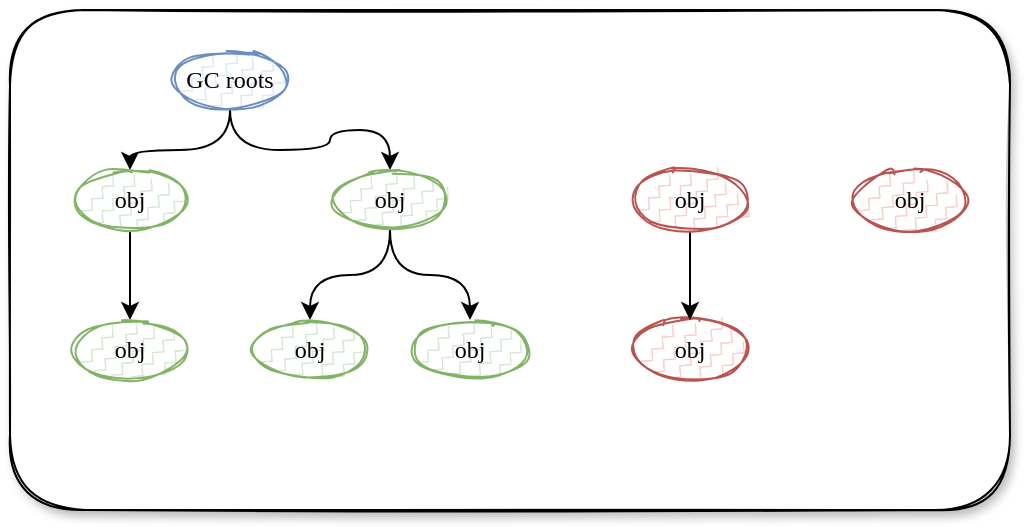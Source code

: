<mxfile version="15.9.6" type="github">
  <diagram id="prgCiOPhusB6oiSLuEne" name="Page-1">
    <mxGraphModel dx="813" dy="435" grid="1" gridSize="10" guides="1" tooltips="1" connect="1" arrows="1" fold="1" page="1" pageScale="1" pageWidth="827" pageHeight="1169" math="0" shadow="0">
      <root>
        <mxCell id="0" />
        <mxCell id="1" parent="0" />
        <mxCell id="7_yogvfVb-Aqf2SDiVIj-9" value="" style="rounded=1;whiteSpace=wrap;html=1;shadow=1;sketch=1;strokeWidth=1;" vertex="1" parent="1">
          <mxGeometry x="140" y="40" width="500" height="250" as="geometry" />
        </mxCell>
        <mxCell id="7_yogvfVb-Aqf2SDiVIj-22" style="edgeStyle=orthogonalEdgeStyle;orthogonalLoop=1;jettySize=auto;html=1;exitX=0.5;exitY=1;exitDx=0;exitDy=0;entryX=0.5;entryY=0;entryDx=0;entryDy=0;fontFamily=Comic Sans MS;curved=1;" edge="1" parent="1" source="7_yogvfVb-Aqf2SDiVIj-10" target="7_yogvfVb-Aqf2SDiVIj-11">
          <mxGeometry relative="1" as="geometry" />
        </mxCell>
        <mxCell id="7_yogvfVb-Aqf2SDiVIj-24" style="edgeStyle=orthogonalEdgeStyle;curved=1;orthogonalLoop=1;jettySize=auto;html=1;exitX=0.5;exitY=1;exitDx=0;exitDy=0;entryX=0.5;entryY=0;entryDx=0;entryDy=0;fontFamily=Comic Sans MS;" edge="1" parent="1" source="7_yogvfVb-Aqf2SDiVIj-10" target="7_yogvfVb-Aqf2SDiVIj-19">
          <mxGeometry relative="1" as="geometry" />
        </mxCell>
        <mxCell id="7_yogvfVb-Aqf2SDiVIj-10" value="GC roots" style="ellipse;whiteSpace=wrap;html=1;rounded=1;shadow=0;sketch=1;strokeWidth=1;fillColor=#dae8fc;strokeColor=#6c8ebf;fillStyle=zigzag-line;fontFamily=Comic Sans MS;" vertex="1" parent="1">
          <mxGeometry x="220" y="60" width="60" height="30" as="geometry" />
        </mxCell>
        <mxCell id="7_yogvfVb-Aqf2SDiVIj-23" style="edgeStyle=orthogonalEdgeStyle;curved=1;orthogonalLoop=1;jettySize=auto;html=1;exitX=0.5;exitY=1;exitDx=0;exitDy=0;entryX=0.5;entryY=0;entryDx=0;entryDy=0;fontFamily=Comic Sans MS;" edge="1" parent="1" source="7_yogvfVb-Aqf2SDiVIj-11" target="7_yogvfVb-Aqf2SDiVIj-18">
          <mxGeometry relative="1" as="geometry" />
        </mxCell>
        <mxCell id="7_yogvfVb-Aqf2SDiVIj-11" value="obj" style="ellipse;whiteSpace=wrap;html=1;rounded=1;shadow=0;sketch=1;strokeWidth=1;fillColor=#d5e8d4;strokeColor=#82b366;fillStyle=zigzag-line;fontFamily=Comic Sans MS;" vertex="1" parent="1">
          <mxGeometry x="170" y="120" width="60" height="30" as="geometry" />
        </mxCell>
        <mxCell id="7_yogvfVb-Aqf2SDiVIj-17" value="obj" style="ellipse;whiteSpace=wrap;html=1;rounded=1;shadow=0;sketch=1;strokeWidth=1;fillColor=#d5e8d4;strokeColor=#82b366;fillStyle=zigzag-line;fontFamily=Comic Sans MS;" vertex="1" parent="1">
          <mxGeometry x="340" y="195" width="60" height="30" as="geometry" />
        </mxCell>
        <mxCell id="7_yogvfVb-Aqf2SDiVIj-18" value="obj" style="ellipse;whiteSpace=wrap;html=1;rounded=1;shadow=0;sketch=1;strokeWidth=1;fillColor=#d5e8d4;strokeColor=#82b366;fillStyle=zigzag-line;fontFamily=Comic Sans MS;" vertex="1" parent="1">
          <mxGeometry x="170" y="195" width="60" height="30" as="geometry" />
        </mxCell>
        <mxCell id="7_yogvfVb-Aqf2SDiVIj-25" style="edgeStyle=orthogonalEdgeStyle;curved=1;orthogonalLoop=1;jettySize=auto;html=1;exitX=0.5;exitY=1;exitDx=0;exitDy=0;entryX=0.5;entryY=0;entryDx=0;entryDy=0;fontFamily=Comic Sans MS;" edge="1" parent="1" source="7_yogvfVb-Aqf2SDiVIj-19" target="7_yogvfVb-Aqf2SDiVIj-20">
          <mxGeometry relative="1" as="geometry" />
        </mxCell>
        <mxCell id="7_yogvfVb-Aqf2SDiVIj-26" style="edgeStyle=orthogonalEdgeStyle;curved=1;orthogonalLoop=1;jettySize=auto;html=1;entryX=0.5;entryY=0;entryDx=0;entryDy=0;fontFamily=Comic Sans MS;" edge="1" parent="1" source="7_yogvfVb-Aqf2SDiVIj-19" target="7_yogvfVb-Aqf2SDiVIj-17">
          <mxGeometry relative="1" as="geometry" />
        </mxCell>
        <mxCell id="7_yogvfVb-Aqf2SDiVIj-19" value="obj" style="ellipse;whiteSpace=wrap;html=1;rounded=1;shadow=0;sketch=1;strokeWidth=1;fillColor=#d5e8d4;strokeColor=#82b366;fillStyle=zigzag-line;fontFamily=Comic Sans MS;" vertex="1" parent="1">
          <mxGeometry x="300" y="120" width="60" height="30" as="geometry" />
        </mxCell>
        <mxCell id="7_yogvfVb-Aqf2SDiVIj-20" value="obj" style="ellipse;whiteSpace=wrap;html=1;rounded=1;shadow=0;sketch=1;strokeWidth=1;fillColor=#d5e8d4;strokeColor=#82b366;fillStyle=zigzag-line;fontFamily=Comic Sans MS;" vertex="1" parent="1">
          <mxGeometry x="260" y="195" width="60" height="30" as="geometry" />
        </mxCell>
        <mxCell id="7_yogvfVb-Aqf2SDiVIj-27" value="obj" style="ellipse;whiteSpace=wrap;html=1;rounded=1;shadow=0;sketch=1;strokeWidth=1;fillColor=#f8cecc;strokeColor=#b85450;fillStyle=zigzag-line;fontFamily=Comic Sans MS;" vertex="1" parent="1">
          <mxGeometry x="560" y="120" width="60" height="30" as="geometry" />
        </mxCell>
        <mxCell id="7_yogvfVb-Aqf2SDiVIj-28" value="obj" style="ellipse;whiteSpace=wrap;html=1;rounded=1;shadow=0;sketch=1;strokeWidth=1;fillColor=#f8cecc;strokeColor=#b85450;fillStyle=zigzag-line;fontFamily=Comic Sans MS;" vertex="1" parent="1">
          <mxGeometry x="450" y="195" width="60" height="30" as="geometry" />
        </mxCell>
        <mxCell id="7_yogvfVb-Aqf2SDiVIj-30" style="edgeStyle=orthogonalEdgeStyle;curved=1;orthogonalLoop=1;jettySize=auto;html=1;exitX=0.5;exitY=1;exitDx=0;exitDy=0;entryX=0.5;entryY=0;entryDx=0;entryDy=0;fontFamily=Comic Sans MS;" edge="1" parent="1" source="7_yogvfVb-Aqf2SDiVIj-32" target="7_yogvfVb-Aqf2SDiVIj-28">
          <mxGeometry relative="1" as="geometry">
            <mxPoint x="480" y="140" as="sourcePoint" />
          </mxGeometry>
        </mxCell>
        <mxCell id="7_yogvfVb-Aqf2SDiVIj-32" value="obj" style="ellipse;whiteSpace=wrap;html=1;rounded=1;shadow=0;sketch=1;strokeWidth=1;fillColor=#f8cecc;strokeColor=#b85450;fillStyle=zigzag-line;fontFamily=Comic Sans MS;" vertex="1" parent="1">
          <mxGeometry x="450" y="120" width="60" height="30" as="geometry" />
        </mxCell>
      </root>
    </mxGraphModel>
  </diagram>
</mxfile>
